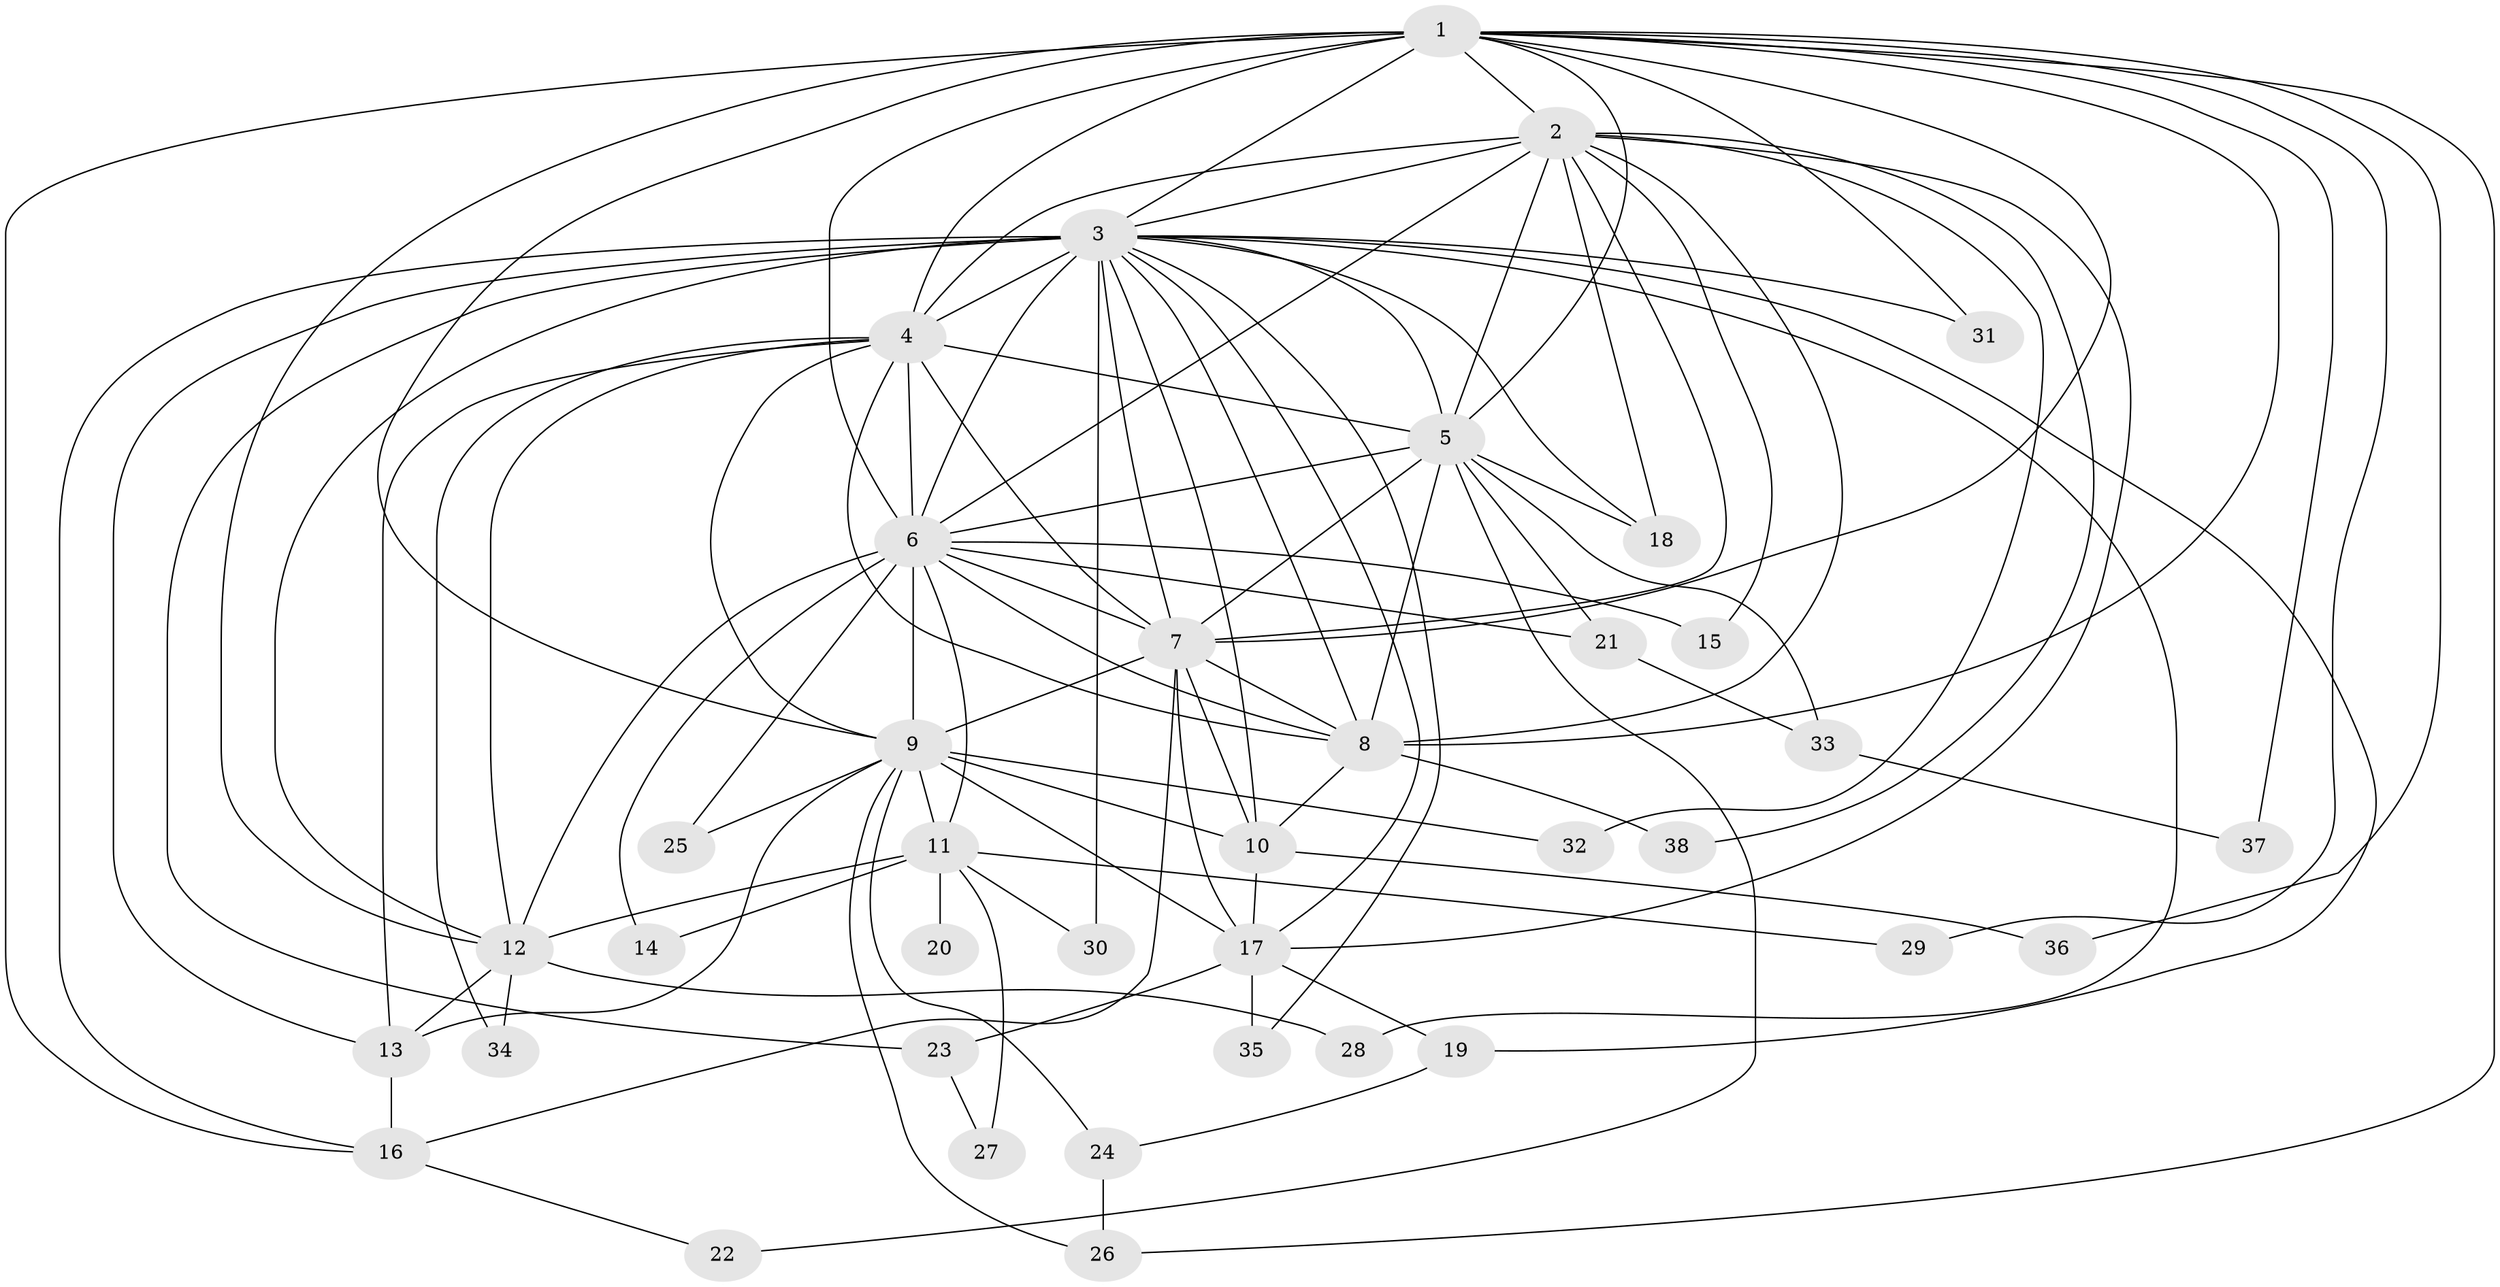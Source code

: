 // original degree distribution, {18: 0.013333333333333334, 16: 0.02666666666666667, 25: 0.013333333333333334, 14: 0.013333333333333334, 20: 0.013333333333333334, 19: 0.013333333333333334, 17: 0.013333333333333334, 21: 0.013333333333333334, 11: 0.02666666666666667, 6: 0.02666666666666667, 3: 0.22666666666666666, 2: 0.5466666666666666, 4: 0.04, 5: 0.013333333333333334}
// Generated by graph-tools (version 1.1) at 2025/34/03/09/25 02:34:42]
// undirected, 38 vertices, 103 edges
graph export_dot {
graph [start="1"]
  node [color=gray90,style=filled];
  1;
  2;
  3;
  4;
  5;
  6;
  7;
  8;
  9;
  10;
  11;
  12;
  13;
  14;
  15;
  16;
  17;
  18;
  19;
  20;
  21;
  22;
  23;
  24;
  25;
  26;
  27;
  28;
  29;
  30;
  31;
  32;
  33;
  34;
  35;
  36;
  37;
  38;
  1 -- 2 [weight=1.0];
  1 -- 3 [weight=1.0];
  1 -- 4 [weight=3.0];
  1 -- 5 [weight=1.0];
  1 -- 6 [weight=2.0];
  1 -- 7 [weight=1.0];
  1 -- 8 [weight=1.0];
  1 -- 9 [weight=1.0];
  1 -- 12 [weight=1.0];
  1 -- 16 [weight=1.0];
  1 -- 26 [weight=1.0];
  1 -- 29 [weight=1.0];
  1 -- 31 [weight=1.0];
  1 -- 36 [weight=1.0];
  1 -- 37 [weight=1.0];
  2 -- 3 [weight=1.0];
  2 -- 4 [weight=2.0];
  2 -- 5 [weight=1.0];
  2 -- 6 [weight=3.0];
  2 -- 7 [weight=1.0];
  2 -- 8 [weight=1.0];
  2 -- 15 [weight=1.0];
  2 -- 17 [weight=2.0];
  2 -- 18 [weight=1.0];
  2 -- 32 [weight=1.0];
  2 -- 38 [weight=1.0];
  3 -- 4 [weight=3.0];
  3 -- 5 [weight=1.0];
  3 -- 6 [weight=2.0];
  3 -- 7 [weight=2.0];
  3 -- 8 [weight=1.0];
  3 -- 10 [weight=1.0];
  3 -- 12 [weight=1.0];
  3 -- 13 [weight=1.0];
  3 -- 16 [weight=1.0];
  3 -- 17 [weight=1.0];
  3 -- 18 [weight=1.0];
  3 -- 19 [weight=1.0];
  3 -- 23 [weight=1.0];
  3 -- 28 [weight=1.0];
  3 -- 30 [weight=1.0];
  3 -- 31 [weight=1.0];
  3 -- 35 [weight=1.0];
  4 -- 5 [weight=2.0];
  4 -- 6 [weight=4.0];
  4 -- 7 [weight=2.0];
  4 -- 8 [weight=2.0];
  4 -- 9 [weight=1.0];
  4 -- 12 [weight=6.0];
  4 -- 13 [weight=1.0];
  4 -- 34 [weight=1.0];
  5 -- 6 [weight=3.0];
  5 -- 7 [weight=1.0];
  5 -- 8 [weight=3.0];
  5 -- 18 [weight=1.0];
  5 -- 21 [weight=1.0];
  5 -- 22 [weight=1.0];
  5 -- 33 [weight=1.0];
  6 -- 7 [weight=2.0];
  6 -- 8 [weight=2.0];
  6 -- 9 [weight=11.0];
  6 -- 11 [weight=1.0];
  6 -- 12 [weight=1.0];
  6 -- 14 [weight=1.0];
  6 -- 15 [weight=1.0];
  6 -- 21 [weight=1.0];
  6 -- 25 [weight=1.0];
  7 -- 8 [weight=1.0];
  7 -- 9 [weight=2.0];
  7 -- 10 [weight=1.0];
  7 -- 16 [weight=1.0];
  7 -- 17 [weight=7.0];
  8 -- 10 [weight=1.0];
  8 -- 38 [weight=1.0];
  9 -- 10 [weight=1.0];
  9 -- 11 [weight=2.0];
  9 -- 13 [weight=1.0];
  9 -- 17 [weight=1.0];
  9 -- 24 [weight=1.0];
  9 -- 25 [weight=1.0];
  9 -- 26 [weight=1.0];
  9 -- 32 [weight=1.0];
  10 -- 17 [weight=2.0];
  10 -- 36 [weight=1.0];
  11 -- 12 [weight=2.0];
  11 -- 14 [weight=1.0];
  11 -- 20 [weight=1.0];
  11 -- 27 [weight=1.0];
  11 -- 29 [weight=1.0];
  11 -- 30 [weight=1.0];
  12 -- 13 [weight=1.0];
  12 -- 28 [weight=1.0];
  12 -- 34 [weight=1.0];
  13 -- 16 [weight=1.0];
  16 -- 22 [weight=1.0];
  17 -- 19 [weight=1.0];
  17 -- 23 [weight=1.0];
  17 -- 35 [weight=1.0];
  19 -- 24 [weight=1.0];
  21 -- 33 [weight=1.0];
  23 -- 27 [weight=1.0];
  24 -- 26 [weight=1.0];
  33 -- 37 [weight=1.0];
}
